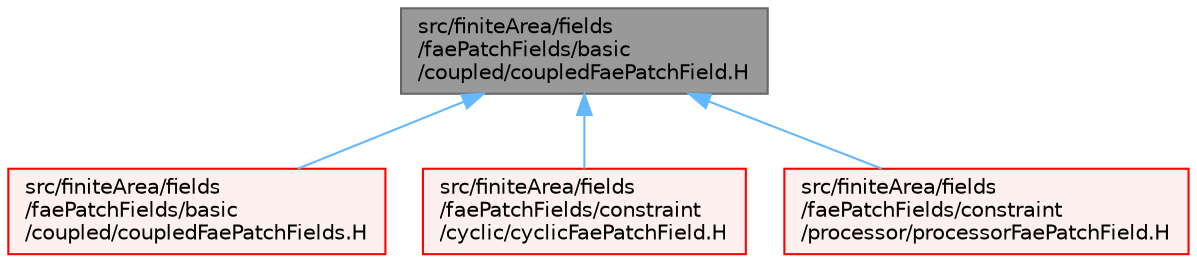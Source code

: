 digraph "src/finiteArea/fields/faePatchFields/basic/coupled/coupledFaePatchField.H"
{
 // LATEX_PDF_SIZE
  bgcolor="transparent";
  edge [fontname=Helvetica,fontsize=10,labelfontname=Helvetica,labelfontsize=10];
  node [fontname=Helvetica,fontsize=10,shape=box,height=0.2,width=0.4];
  Node1 [id="Node000001",label="src/finiteArea/fields\l/faePatchFields/basic\l/coupled/coupledFaePatchField.H",height=0.2,width=0.4,color="gray40", fillcolor="grey60", style="filled", fontcolor="black",tooltip=" "];
  Node1 -> Node2 [id="edge1_Node000001_Node000002",dir="back",color="steelblue1",style="solid",tooltip=" "];
  Node2 [id="Node000002",label="src/finiteArea/fields\l/faePatchFields/basic\l/coupled/coupledFaePatchFields.H",height=0.2,width=0.4,color="red", fillcolor="#FFF0F0", style="filled",URL="$coupledFaePatchFields_8H.html",tooltip=" "];
  Node1 -> Node4 [id="edge2_Node000001_Node000004",dir="back",color="steelblue1",style="solid",tooltip=" "];
  Node4 [id="Node000004",label="src/finiteArea/fields\l/faePatchFields/constraint\l/cyclic/cyclicFaePatchField.H",height=0.2,width=0.4,color="red", fillcolor="#FFF0F0", style="filled",URL="$cyclicFaePatchField_8H.html",tooltip=" "];
  Node1 -> Node8 [id="edge3_Node000001_Node000008",dir="back",color="steelblue1",style="solid",tooltip=" "];
  Node8 [id="Node000008",label="src/finiteArea/fields\l/faePatchFields/constraint\l/processor/processorFaePatchField.H",height=0.2,width=0.4,color="red", fillcolor="#FFF0F0", style="filled",URL="$processorFaePatchField_8H.html",tooltip=" "];
}

